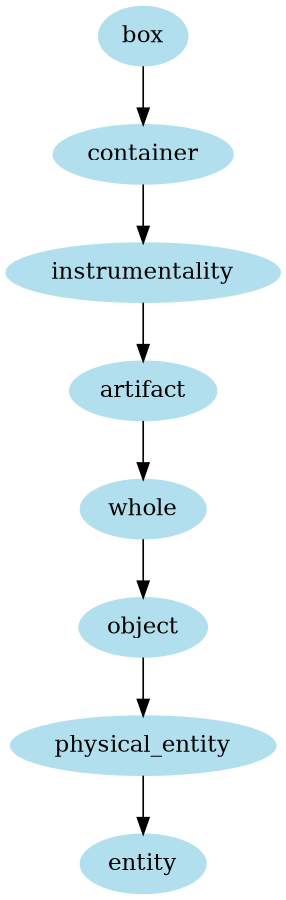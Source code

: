 digraph unix {
	node [color=lightblue2 style=filled]
	size="6,6"
	box -> container
	container -> instrumentality
	instrumentality -> artifact
	artifact -> whole
	whole -> object
	object -> physical_entity
	physical_entity -> entity
}
